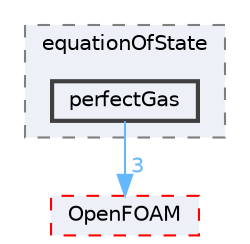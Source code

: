 digraph "src/thermophysicalModels/specie/equationOfState/perfectGas"
{
 // LATEX_PDF_SIZE
  bgcolor="transparent";
  edge [fontname=Helvetica,fontsize=10,labelfontname=Helvetica,labelfontsize=10];
  node [fontname=Helvetica,fontsize=10,shape=box,height=0.2,width=0.4];
  compound=true
  subgraph clusterdir_f6178c4a32c891ac3a18c9e9fb558e23 {
    graph [ bgcolor="#edf0f7", pencolor="grey50", label="equationOfState", fontname=Helvetica,fontsize=10 style="filled,dashed", URL="dir_f6178c4a32c891ac3a18c9e9fb558e23.html",tooltip=""]
  dir_418b9b67300e97a8474564e33e969a3d [label="perfectGas", fillcolor="#edf0f7", color="grey25", style="filled,bold", URL="dir_418b9b67300e97a8474564e33e969a3d.html",tooltip=""];
  }
  dir_c5473ff19b20e6ec4dfe5c310b3778a8 [label="OpenFOAM", fillcolor="#edf0f7", color="red", style="filled,dashed", URL="dir_c5473ff19b20e6ec4dfe5c310b3778a8.html",tooltip=""];
  dir_418b9b67300e97a8474564e33e969a3d->dir_c5473ff19b20e6ec4dfe5c310b3778a8 [headlabel="3", labeldistance=1.5 headhref="dir_002868_002695.html" href="dir_002868_002695.html" color="steelblue1" fontcolor="steelblue1"];
}
